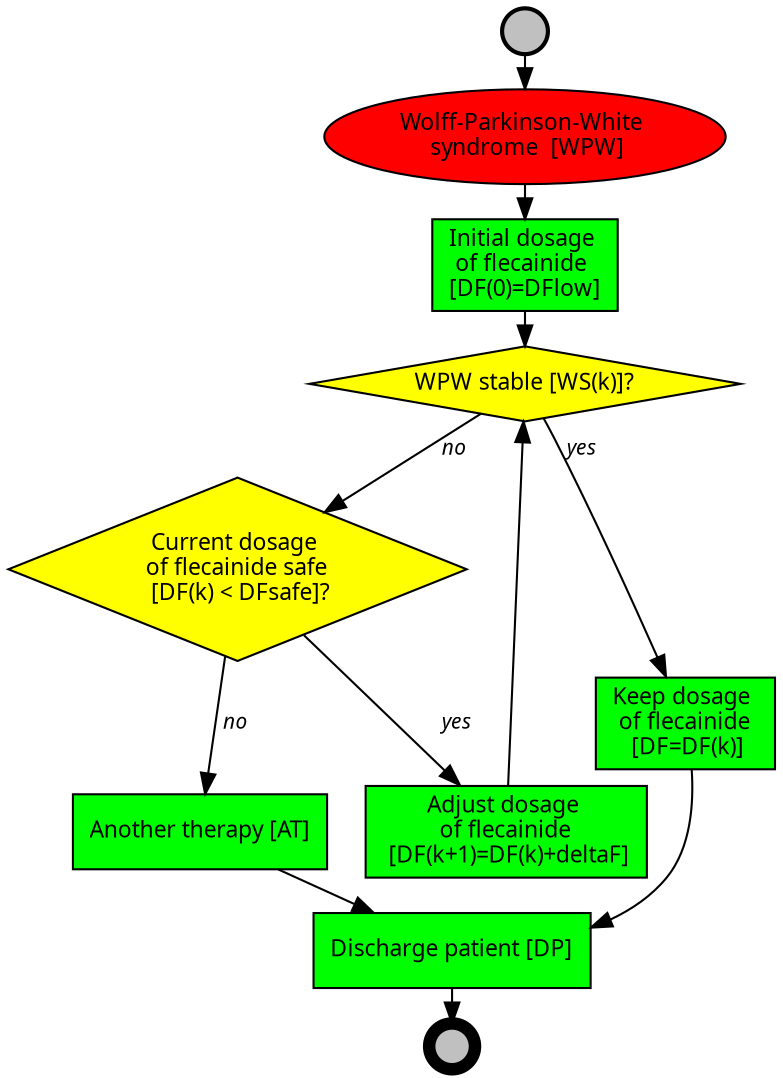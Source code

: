 // WPW - Wolff-Parkinson-White syndrome (AIME 2013)

digraph WPW_loop {
	ranksep=0.1;
node [shape=box, style=filled, fillcolor=green, fontname=Calibri, fontsize=11];
edge [fontname="Calibri Italic", fontsize=10];

// Context
c_wpw [label="Wolff-Parkinson-White \n syndrome  [WPW]", shape=oval, style=filled, fillcolor=red];

// Decisions
d_stable [shape=diamond, fillcolor=yellow, label="WPW stable [WS(k)]?"];
d_safe [shape=diamond, fillcolor=yellow, label="Current dosage \n of flecainide safe \n [DF(k) < DFsafe]?"];

// Actions
a_initial_dosage [label="Initial dosage \n of flecainide  \n[DF(0)=DFlow]"];
a_adjust_dosage [label="Adjust dosage \n of flecainide \n [DF(k+1)=DF(k)+deltaF]"];
a_keep_dosage [label="Keep dosage \n of flecainide \n [DF=DF(k)]"];
a_another_therapy [label="Another therapy [AT]"];
a_discharge [label="Discharge patient [DP]"];

// Event nodes
e_start [shape=circle, label="", width=0.3, penwidth=2, fillcolor="gray"];
e_end [shape=circle, label="", width=0.3, penwidth=6, fillcolor="gray"];

e_start -> c_wpw -> a_initial_dosage -> d_stable;
d_stable -> a_keep_dosage [label=yes];
a_keep_dosage -> a_discharge -> e_end;
d_stable -> d_safe [label=no];
d_safe -> a_adjust_dosage [label=yes];
a_adjust_dosage-> d_stable;
d_safe -> a_another_therapy [label=no];
a_another_therapy -> a_discharge;
}
